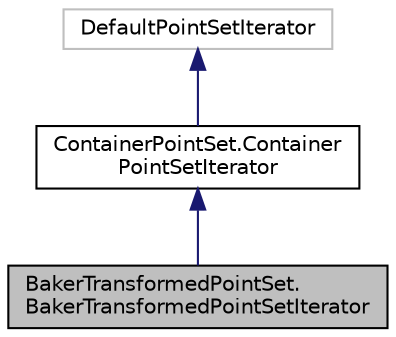 digraph "BakerTransformedPointSet.BakerTransformedPointSetIterator"
{
 // INTERACTIVE_SVG=YES
  bgcolor="transparent";
  edge [fontname="Helvetica",fontsize="10",labelfontname="Helvetica",labelfontsize="10"];
  node [fontname="Helvetica",fontsize="10",shape=record];
  Node0 [label="BakerTransformedPointSet.\lBakerTransformedPointSetIterator",height=0.2,width=0.4,color="black", fillcolor="grey75", style="filled", fontcolor="black"];
  Node1 -> Node0 [dir="back",color="midnightblue",fontsize="10",style="solid",fontname="Helvetica"];
  Node1 [label="ContainerPointSet.Container\lPointSetIterator",height=0.2,width=0.4,color="black",URL="$classumontreal_1_1ssj_1_1hups_1_1ContainerPointSet_1_1ContainerPointSetIterator.html"];
  Node2 -> Node1 [dir="back",color="midnightblue",fontsize="10",style="solid",fontname="Helvetica"];
  Node2 [label="DefaultPointSetIterator",height=0.2,width=0.4,color="grey75"];
}

